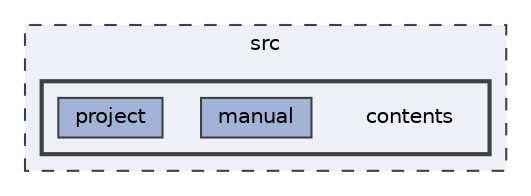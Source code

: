 digraph "src/contents"
{
 // LATEX_PDF_SIZE
  bgcolor="transparent";
  edge [fontname=Helvetica,fontsize=10,labelfontname=Helvetica,labelfontsize=10];
  node [fontname=Helvetica,fontsize=10,shape=box,height=0.2,width=0.4];
  compound=true
  subgraph clusterdir_61c9e5842729cb34568d93cb98ad85b9 {
    graph [ bgcolor="#edf0f7", pencolor="grey25", label="src", fontname=Helvetica,fontsize=10 style="filled,dashed", URL="dir_61c9e5842729cb34568d93cb98ad85b9.html",tooltip=""]
  subgraph clusterdir_d4c8b9a9b865a83025de72664c6a709e {
    graph [ bgcolor="#edf0f7", pencolor="grey25", label="", fontname=Helvetica,fontsize=10 style="filled,bold", URL="dir_d4c8b9a9b865a83025de72664c6a709e.html",tooltip=""]
    dir_d4c8b9a9b865a83025de72664c6a709e [shape=plaintext, label="contents"];
  dir_4a6de2ed05279747e4dc401c8b5abb68 [label="manual", fillcolor="#a2b4d6", color="grey25", style="filled", URL="dir_4a6de2ed05279747e4dc401c8b5abb68.html",tooltip=""];
  dir_a748bd10570192ad439f91b31ab4c732 [label="project", fillcolor="#a2b4d6", color="grey25", style="filled", URL="dir_a748bd10570192ad439f91b31ab4c732.html",tooltip=""];
  }
  }
}

